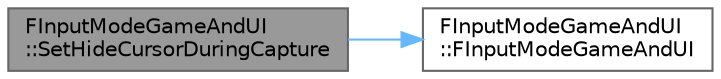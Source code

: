 digraph "FInputModeGameAndUI::SetHideCursorDuringCapture"
{
 // INTERACTIVE_SVG=YES
 // LATEX_PDF_SIZE
  bgcolor="transparent";
  edge [fontname=Helvetica,fontsize=10,labelfontname=Helvetica,labelfontsize=10];
  node [fontname=Helvetica,fontsize=10,shape=box,height=0.2,width=0.4];
  rankdir="LR";
  Node1 [id="Node000001",label="FInputModeGameAndUI\l::SetHideCursorDuringCapture",height=0.2,width=0.4,color="gray40", fillcolor="grey60", style="filled", fontcolor="black",tooltip="Whether to hide the cursor during temporary mouse capture caused by a mouse down."];
  Node1 -> Node2 [id="edge1_Node000001_Node000002",color="steelblue1",style="solid",tooltip=" "];
  Node2 [id="Node000002",label="FInputModeGameAndUI\l::FInputModeGameAndUI",height=0.2,width=0.4,color="grey40", fillcolor="white", style="filled",URL="$db/d00/structFInputModeGameAndUI.html#a7f739ef08cf309321b0531ac01d1e7be",tooltip=" "];
}
